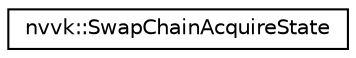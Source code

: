 digraph "Graphical Class Hierarchy"
{
 // LATEX_PDF_SIZE
  edge [fontname="Helvetica",fontsize="10",labelfontname="Helvetica",labelfontsize="10"];
  node [fontname="Helvetica",fontsize="10",shape=record];
  rankdir="LR";
  Node0 [label="nvvk::SwapChainAcquireState",height=0.2,width=0.4,color="black", fillcolor="white", style="filled",URL="$structnvvk_1_1_swap_chain_acquire_state.html",tooltip=" "];
}
